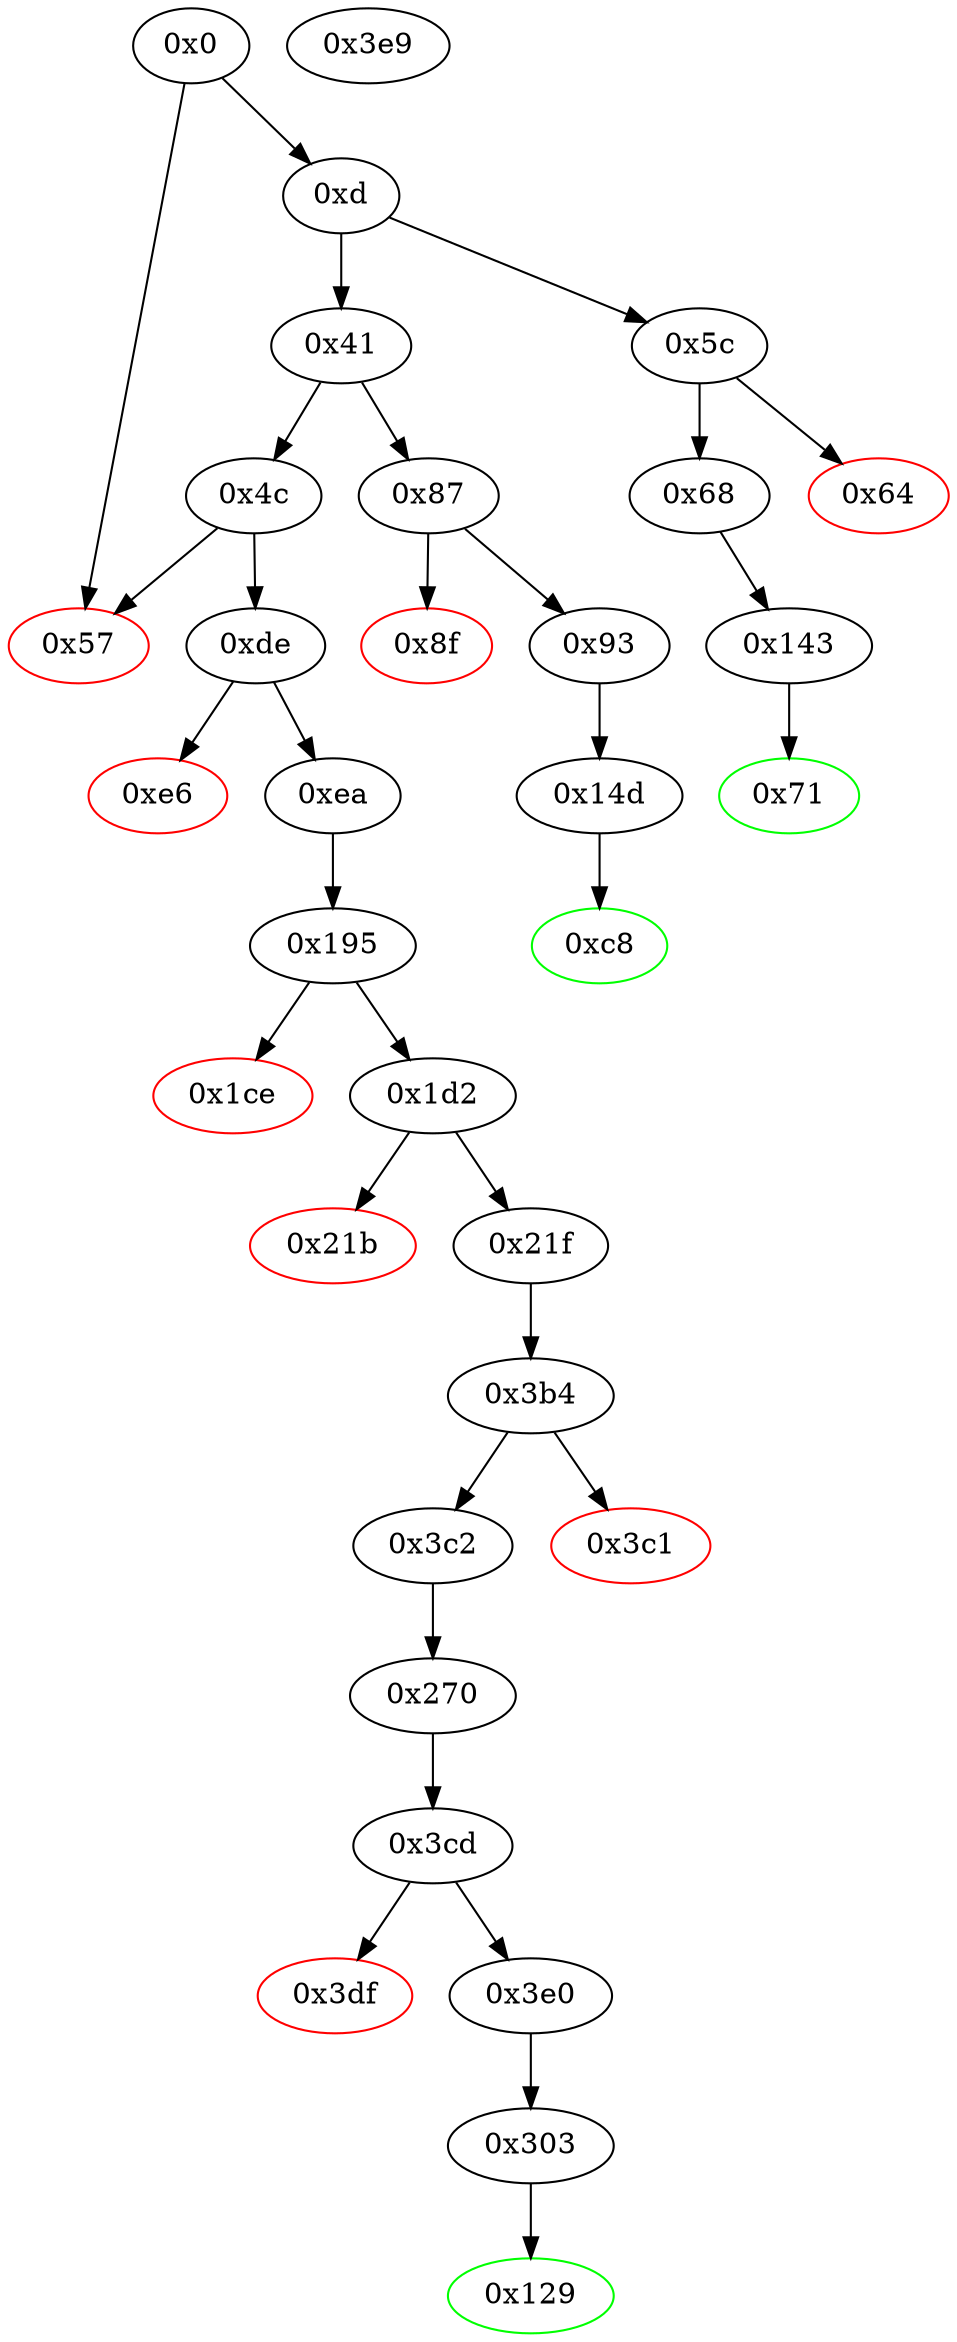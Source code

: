 strict digraph "" {
"0x64" [color=red, fillcolor=white, id="0x64", style=filled, tooltip="Block 0x64\n[0x64:0x67]\n---\nPredecessors: [0x5c]\nSuccessors: []\n---\n0x64 PUSH1 0x0\n0x66 DUP1\n0x67 REVERT\n---\n0x64: V25 = 0x0\n0x67: REVERT 0x0 0x0\n---\nEntry stack: [V11, V22]\nStack pops: 0\nStack additions: []\nExit stack: [V11, V22]\n\nDef sites:\nV11: {0xd.0x35}\nV22: {0x5c.0x5d}\n"];
"0xde" [fillcolor=white, id="0xde", style=filled, tooltip="Block 0xde\n[0xde:0xe5]\n---\nPredecessors: [0x4c]\nSuccessors: [0xe6, 0xea]\n---\n0xde JUMPDEST\n0xdf CALLVALUE\n0xe0 DUP1\n0xe1 ISZERO\n0xe2 PUSH2 0xea\n0xe5 JUMPI\n---\n0xde: JUMPDEST \n0xdf: V57 = CALLVALUE\n0xe1: V58 = ISZERO V57\n0xe2: V59 = 0xea\n0xe5: JUMPI 0xea V58\n---\nEntry stack: [V11]\nStack pops: 0\nStack additions: [V57]\nExit stack: [V11, V57]\n\nDef sites:\nV11: {0xd.0x35}\n"];
"0x0" [fillcolor=white, id="0x0", style=filled, tooltip="Block 0x0\n[0x0:0xc]\n---\nPredecessors: []\nSuccessors: [0xd, 0x57]\n---\n0x0 PUSH1 0x80\n0x2 PUSH1 0x40\n0x4 MSTORE\n0x5 PUSH1 0x4\n0x7 CALLDATASIZE\n0x8 LT\n0x9 PUSH2 0x57\n0xc JUMPI\n---\n0x0: V0 = 0x80\n0x2: V1 = 0x40\n0x4: M[0x40] = 0x80\n0x5: V2 = 0x4\n0x7: V3 = CALLDATASIZE\n0x8: V4 = LT V3 0x4\n0x9: V5 = 0x57\n0xc: JUMPI 0x57 V4\n---\nEntry stack: []\nStack pops: 0\nStack additions: []\nExit stack: []\n\nDef sites:\n"];
"0x71" [color=green, fillcolor=white, id="0x71", style=filled, tooltip="Block 0x71\n[0x71:0x86]\n---\nPredecessors: [0x143]\nSuccessors: []\n---\n0x71 JUMPDEST\n0x72 PUSH1 0x40\n0x74 MLOAD\n0x75 DUP1\n0x76 DUP3\n0x77 DUP2\n0x78 MSTORE\n0x79 PUSH1 0x20\n0x7b ADD\n0x7c SWAP2\n0x7d POP\n0x7e POP\n0x7f PUSH1 0x40\n0x81 MLOAD\n0x82 DUP1\n0x83 SWAP2\n0x84 SUB\n0x85 SWAP1\n0x86 RETURN\n---\n0x71: JUMPDEST \n0x72: V28 = 0x40\n0x74: V29 = M[0x40]\n0x78: M[V29] = V88\n0x79: V30 = 0x20\n0x7b: V31 = ADD 0x20 V29\n0x7f: V32 = 0x40\n0x81: V33 = M[0x40]\n0x84: V34 = SUB V31 V33\n0x86: RETURN V33 V34\n---\nEntry stack: [V11, V88]\nStack pops: 1\nStack additions: []\nExit stack: [V11]\n\nDef sites:\nV11: {0xd.0x35}\nV88: {0x143.0x148}\n"];
"0x3df" [color=red, fillcolor=white, id="0x3df", style=filled, tooltip="Block 0x3df\n[0x3df:0x3df]\n---\nPredecessors: [0x3cd]\nSuccessors: []\n---\n0x3df INVALID\n---\n0x3df: INVALID \n---\nEntry stack: [V11, 0x129, V68, V71, 0x0, 0x303, V173, V71, V210]\nStack pops: 0\nStack additions: []\nExit stack: [V11, 0x129, V68, V71, 0x0, 0x303, V173, V71, V210]\n\nDef sites:\nV11: {0xd.0x35}\n0x129: {0xea.0xec}\nV68: {0xea.0x10f}\nV71: {0xea.0x119}\n0x0: {0x195.0x196}\n0x303: {0x270.0x2b3}\nV173: {0x270.0x2f5}\nV71: {0xea.0x119}\nV210: {0x3cd.0x3d2}\n"];
"0x143" [fillcolor=white, id="0x143", style=filled, tooltip="Block 0x143\n[0x143:0x14c]\n---\nPredecessors: [0x68]\nSuccessors: [0x71]\n---\n0x143 JUMPDEST\n0x144 PUSH1 0x0\n0x146 PUSH1 0x1\n0x148 SLOAD\n0x149 SWAP1\n0x14a POP\n0x14b SWAP1\n0x14c JUMP\n---\n0x143: JUMPDEST \n0x144: V86 = 0x0\n0x146: V87 = 0x1\n0x148: V88 = S[0x1]\n0x14c: JUMP 0x71\n---\nEntry stack: [V11, 0x71]\nStack pops: 1\nStack additions: [V88]\nExit stack: [V11, V88]\n\nDef sites:\nV11: {0xd.0x35}\n0x71: {0x68.0x6a}\n"];
"0x8f" [color=red, fillcolor=white, id="0x8f", style=filled, tooltip="Block 0x8f\n[0x8f:0x92]\n---\nPredecessors: [0x87]\nSuccessors: []\n---\n0x8f PUSH1 0x0\n0x91 DUP1\n0x92 REVERT\n---\n0x8f: V38 = 0x0\n0x92: REVERT 0x0 0x0\n---\nEntry stack: [V11, V35]\nStack pops: 0\nStack additions: []\nExit stack: [V11, V35]\n\nDef sites:\nV11: {0xd.0x35}\nV35: {0x87.0x88}\n"];
"0x3e9" [fillcolor=white, id="0x3e9", style=filled, tooltip="Block 0x3e9\n[0x3e9:0x429]\n---\nPredecessors: []\nSuccessors: []\n---\n0x3e9 STOP\n0x3ea LOG1\n0x3eb PUSH6 0x627a7a723058\n0x3f2 SHA3\n0x3f3 MISSING 0xdb\n0x3f4 MISSING 0xac\n0x3f5 MISSING 0xde\n0x3f6 MISSING 0xdd\n0x3f7 MISSING 0x4a\n0x3f8 MISSING 0xc0\n0x3f9 MISSING 0xd\n0x3fa PUSH18 0x3dfc8de7e47cf029b25df603dd87337eed8f\n0x40d MISSING 0xdc\n0x40e PUSH27 0x47979c510029\n---\n0x3e9: STOP \n0x3ea: LOG S0 S1 S2\n0x3eb: V216 = 0x627a7a723058\n0x3f2: V217 = SHA3 0x627a7a723058 S3\n0x3f3: MISSING 0xdb\n0x3f4: MISSING 0xac\n0x3f5: MISSING 0xde\n0x3f6: MISSING 0xdd\n0x3f7: MISSING 0x4a\n0x3f8: MISSING 0xc0\n0x3f9: MISSING 0xd\n0x3fa: V218 = 0x3dfc8de7e47cf029b25df603dd87337eed8f\n0x40d: MISSING 0xdc\n0x40e: V219 = 0x47979c510029\n---\nEntry stack: []\nStack pops: 0\nStack additions: [V217, 0x3dfc8de7e47cf029b25df603dd87337eed8f, 0x47979c510029]\nExit stack: []\n\nDef sites:\n"];
"0x270" [fillcolor=white, id="0x270", style=filled, tooltip="Block 0x270\n[0x270:0x302]\n---\nPredecessors: [0x3c2]\nSuccessors: [0x3cd]\n---\n0x270 JUMPDEST\n0x271 PUSH1 0x0\n0x273 DUP1\n0x274 CALLER\n0x275 PUSH20 0xffffffffffffffffffffffffffffffffffffffff\n0x28a AND\n0x28b PUSH20 0xffffffffffffffffffffffffffffffffffffffff\n0x2a0 AND\n0x2a1 DUP2\n0x2a2 MSTORE\n0x2a3 PUSH1 0x20\n0x2a5 ADD\n0x2a6 SWAP1\n0x2a7 DUP2\n0x2a8 MSTORE\n0x2a9 PUSH1 0x20\n0x2ab ADD\n0x2ac PUSH1 0x0\n0x2ae SHA3\n0x2af DUP2\n0x2b0 SWAP1\n0x2b1 SSTORE\n0x2b2 POP\n0x2b3 PUSH2 0x303\n0x2b6 DUP3\n0x2b7 PUSH1 0x0\n0x2b9 DUP1\n0x2ba DUP7\n0x2bb PUSH20 0xffffffffffffffffffffffffffffffffffffffff\n0x2d0 AND\n0x2d1 PUSH20 0xffffffffffffffffffffffffffffffffffffffff\n0x2e6 AND\n0x2e7 DUP2\n0x2e8 MSTORE\n0x2e9 PUSH1 0x20\n0x2eb ADD\n0x2ec SWAP1\n0x2ed DUP2\n0x2ee MSTORE\n0x2ef PUSH1 0x20\n0x2f1 ADD\n0x2f2 PUSH1 0x0\n0x2f4 SHA3\n0x2f5 SLOAD\n0x2f6 PUSH2 0x3cd\n0x2f9 SWAP1\n0x2fa SWAP2\n0x2fb SWAP1\n0x2fc PUSH4 0xffffffff\n0x301 AND\n0x302 JUMP\n---\n0x270: JUMPDEST \n0x271: V149 = 0x0\n0x274: V150 = CALLER\n0x275: V151 = 0xffffffffffffffffffffffffffffffffffffffff\n0x28a: V152 = AND 0xffffffffffffffffffffffffffffffffffffffff V150\n0x28b: V153 = 0xffffffffffffffffffffffffffffffffffffffff\n0x2a0: V154 = AND 0xffffffffffffffffffffffffffffffffffffffff V152\n0x2a2: M[0x0] = V154\n0x2a3: V155 = 0x20\n0x2a5: V156 = ADD 0x20 0x0\n0x2a8: M[0x20] = 0x0\n0x2a9: V157 = 0x20\n0x2ab: V158 = ADD 0x20 0x20\n0x2ac: V159 = 0x0\n0x2ae: V160 = SHA3 0x0 0x40\n0x2b1: S[V160] = V208\n0x2b3: V161 = 0x303\n0x2b7: V162 = 0x0\n0x2bb: V163 = 0xffffffffffffffffffffffffffffffffffffffff\n0x2d0: V164 = AND 0xffffffffffffffffffffffffffffffffffffffff V68\n0x2d1: V165 = 0xffffffffffffffffffffffffffffffffffffffff\n0x2e6: V166 = AND 0xffffffffffffffffffffffffffffffffffffffff V164\n0x2e8: M[0x0] = V166\n0x2e9: V167 = 0x20\n0x2eb: V168 = ADD 0x20 0x0\n0x2ee: M[0x20] = 0x0\n0x2ef: V169 = 0x20\n0x2f1: V170 = ADD 0x20 0x20\n0x2f2: V171 = 0x0\n0x2f4: V172 = SHA3 0x0 0x40\n0x2f5: V173 = S[V172]\n0x2f6: V174 = 0x3cd\n0x2fc: V175 = 0xffffffff\n0x301: V176 = AND 0xffffffff 0x3cd\n0x302: JUMP 0x3cd\n---\nEntry stack: [V11, 0x129, V68, V71, 0x0, V208]\nStack pops: 4\nStack additions: [S3, S2, S1, 0x303, V173, S2]\nExit stack: [V11, 0x129, V68, V71, 0x0, 0x303, V173, V71]\n\nDef sites:\nV11: {0xd.0x35}\n0x129: {0xea.0xec}\nV68: {0xea.0x10f}\nV71: {0xea.0x119}\n0x0: {0x195.0x196}\nV208: {0x3c2.0x3c5}\n"];
"0x5c" [fillcolor=white, id="0x5c", style=filled, tooltip="Block 0x5c\n[0x5c:0x63]\n---\nPredecessors: [0xd]\nSuccessors: [0x64, 0x68]\n---\n0x5c JUMPDEST\n0x5d CALLVALUE\n0x5e DUP1\n0x5f ISZERO\n0x60 PUSH2 0x68\n0x63 JUMPI\n---\n0x5c: JUMPDEST \n0x5d: V22 = CALLVALUE\n0x5f: V23 = ISZERO V22\n0x60: V24 = 0x68\n0x63: JUMPI 0x68 V23\n---\nEntry stack: [V11]\nStack pops: 0\nStack additions: [V22]\nExit stack: [V11, V22]\n\nDef sites:\nV11: {0xd.0x35}\n"];
"0x1ce" [color=red, fillcolor=white, id="0x1ce", style=filled, tooltip="Block 0x1ce\n[0x1ce:0x1d1]\n---\nPredecessors: [0x195]\nSuccessors: []\n---\n0x1ce PUSH1 0x0\n0x1d0 DUP1\n0x1d1 REVERT\n---\n0x1ce: V112 = 0x0\n0x1d1: REVERT 0x0 0x0\n---\nEntry stack: [V11, 0x129, V68, V71, 0x0]\nStack pops: 0\nStack additions: []\nExit stack: [V11, 0x129, V68, V71, 0x0]\n\nDef sites:\nV11: {0xd.0x35}\n0x129: {0xea.0xec}\nV68: {0xea.0x10f}\nV71: {0xea.0x119}\n0x0: {0x195.0x196}\n"];
"0x129" [color=green, fillcolor=white, id="0x129", style=filled, tooltip="Block 0x129\n[0x129:0x142]\n---\nPredecessors: [0x303]\nSuccessors: []\n---\n0x129 JUMPDEST\n0x12a PUSH1 0x40\n0x12c MLOAD\n0x12d DUP1\n0x12e DUP3\n0x12f ISZERO\n0x130 ISZERO\n0x131 ISZERO\n0x132 ISZERO\n0x133 DUP2\n0x134 MSTORE\n0x135 PUSH1 0x20\n0x137 ADD\n0x138 SWAP2\n0x139 POP\n0x13a POP\n0x13b PUSH1 0x40\n0x13d MLOAD\n0x13e DUP1\n0x13f SWAP2\n0x140 SUB\n0x141 SWAP1\n0x142 RETURN\n---\n0x129: JUMPDEST \n0x12a: V75 = 0x40\n0x12c: V76 = M[0x40]\n0x12f: V77 = ISZERO 0x1\n0x130: V78 = ISZERO 0x0\n0x131: V79 = ISZERO 0x1\n0x132: V80 = ISZERO 0x0\n0x134: M[V76] = 0x1\n0x135: V81 = 0x20\n0x137: V82 = ADD 0x20 V76\n0x13b: V83 = 0x40\n0x13d: V84 = M[0x40]\n0x140: V85 = SUB V82 V84\n0x142: RETURN V84 V85\n---\nEntry stack: [V11, 0x1]\nStack pops: 1\nStack additions: []\nExit stack: [V11]\n\nDef sites:\nV11: {0xd.0x35}\n0x1: {0x303.0x3ab}\n"];
"0x3cd" [fillcolor=white, id="0x3cd", style=filled, tooltip="Block 0x3cd\n[0x3cd:0x3de]\n---\nPredecessors: [0x270]\nSuccessors: [0x3df, 0x3e0]\n---\n0x3cd JUMPDEST\n0x3ce PUSH1 0x0\n0x3d0 DUP2\n0x3d1 DUP4\n0x3d2 ADD\n0x3d3 SWAP1\n0x3d4 POP\n0x3d5 DUP3\n0x3d6 DUP2\n0x3d7 LT\n0x3d8 ISZERO\n0x3d9 ISZERO\n0x3da ISZERO\n0x3db PUSH2 0x3e0\n0x3de JUMPI\n---\n0x3cd: JUMPDEST \n0x3ce: V209 = 0x0\n0x3d2: V210 = ADD V173 V71\n0x3d7: V211 = LT V210 V173\n0x3d8: V212 = ISZERO V211\n0x3d9: V213 = ISZERO V212\n0x3da: V214 = ISZERO V213\n0x3db: V215 = 0x3e0\n0x3de: JUMPI 0x3e0 V214\n---\nEntry stack: [V11, 0x129, V68, V71, 0x0, 0x303, V173, V71]\nStack pops: 2\nStack additions: [S1, S0, V210]\nExit stack: [V11, 0x129, V68, V71, 0x0, 0x303, V173, V71, V210]\n\nDef sites:\nV11: {0xd.0x35}\n0x129: {0xea.0xec}\nV68: {0xea.0x10f}\nV71: {0xea.0x119}\n0x0: {0x195.0x196}\n0x303: {0x270.0x2b3}\nV173: {0x270.0x2f5}\nV71: {0xea.0x119}\n"];
"0x3b4" [fillcolor=white, id="0x3b4", style=filled, tooltip="Block 0x3b4\n[0x3b4:0x3c0]\n---\nPredecessors: [0x21f]\nSuccessors: [0x3c1, 0x3c2]\n---\n0x3b4 JUMPDEST\n0x3b5 PUSH1 0x0\n0x3b7 DUP3\n0x3b8 DUP3\n0x3b9 GT\n0x3ba ISZERO\n0x3bb ISZERO\n0x3bc ISZERO\n0x3bd PUSH2 0x3c2\n0x3c0 JUMPI\n---\n0x3b4: JUMPDEST \n0x3b5: V202 = 0x0\n0x3b9: V203 = GT V71 V145\n0x3ba: V204 = ISZERO V203\n0x3bb: V205 = ISZERO V204\n0x3bc: V206 = ISZERO V205\n0x3bd: V207 = 0x3c2\n0x3c0: JUMPI 0x3c2 V206\n---\nEntry stack: [V11, 0x129, V68, V71, 0x0, 0x270, V145, V71]\nStack pops: 2\nStack additions: [S1, S0, 0x0]\nExit stack: [V11, 0x129, V68, V71, 0x0, 0x270, V145, V71, 0x0]\n\nDef sites:\nV11: {0xd.0x35}\n0x129: {0xea.0xec}\nV68: {0xea.0x10f}\nV71: {0xea.0x119}\n0x0: {0x195.0x196}\n0x270: {0x21f.0x220}\nV145: {0x21f.0x262}\nV71: {0xea.0x119}\n"];
"0x41" [fillcolor=white, id="0x41", style=filled, tooltip="Block 0x41\n[0x41:0x4b]\n---\nPredecessors: [0xd]\nSuccessors: [0x4c, 0x87]\n---\n0x41 DUP1\n0x42 PUSH4 0x70a08231\n0x47 EQ\n0x48 PUSH2 0x87\n0x4b JUMPI\n---\n0x42: V15 = 0x70a08231\n0x47: V16 = EQ 0x70a08231 V11\n0x48: V17 = 0x87\n0x4b: JUMPI 0x87 V16\n---\nEntry stack: [V11]\nStack pops: 1\nStack additions: [S0]\nExit stack: [V11]\n\nDef sites:\nV11: {0xd.0x35}\n"];
"0x21b" [color=red, fillcolor=white, id="0x21b", style=filled, tooltip="Block 0x21b\n[0x21b:0x21e]\n---\nPredecessors: [0x1d2]\nSuccessors: []\n---\n0x21b PUSH1 0x0\n0x21d DUP1\n0x21e REVERT\n---\n0x21b: V131 = 0x0\n0x21e: REVERT 0x0 0x0\n---\nEntry stack: [V11, 0x129, V68, V71, 0x0]\nStack pops: 0\nStack additions: []\nExit stack: [V11, 0x129, V68, V71, 0x0]\n\nDef sites:\nV11: {0xd.0x35}\n0x129: {0xea.0xec}\nV68: {0xea.0x10f}\nV71: {0xea.0x119}\n0x0: {0x195.0x196}\n"];
"0xc8" [color=green, fillcolor=white, id="0xc8", style=filled, tooltip="Block 0xc8\n[0xc8:0xdd]\n---\nPredecessors: [0x14d]\nSuccessors: []\n---\n0xc8 JUMPDEST\n0xc9 PUSH1 0x40\n0xcb MLOAD\n0xcc DUP1\n0xcd DUP3\n0xce DUP2\n0xcf MSTORE\n0xd0 PUSH1 0x20\n0xd2 ADD\n0xd3 SWAP2\n0xd4 POP\n0xd5 POP\n0xd6 PUSH1 0x40\n0xd8 MLOAD\n0xd9 DUP1\n0xda SWAP2\n0xdb SUB\n0xdc SWAP1\n0xdd RETURN\n---\n0xc8: JUMPDEST \n0xc9: V50 = 0x40\n0xcb: V51 = M[0x40]\n0xcf: M[V51] = V101\n0xd0: V52 = 0x20\n0xd2: V53 = ADD 0x20 V51\n0xd6: V54 = 0x40\n0xd8: V55 = M[0x40]\n0xdb: V56 = SUB V53 V55\n0xdd: RETURN V55 V56\n---\nEntry stack: [V11, V101]\nStack pops: 1\nStack additions: []\nExit stack: [V11]\n\nDef sites:\nV11: {0xd.0x35}\nV101: {0x14d.0x18e}\n"];
"0x3e0" [fillcolor=white, id="0x3e0", style=filled, tooltip="Block 0x3e0\n[0x3e0:0x3e8]\n---\nPredecessors: [0x3cd]\nSuccessors: [0x303]\n---\n0x3e0 JUMPDEST\n0x3e1 DUP1\n0x3e2 SWAP1\n0x3e3 POP\n0x3e4 SWAP3\n0x3e5 SWAP2\n0x3e6 POP\n0x3e7 POP\n0x3e8 JUMP\n---\n0x3e0: JUMPDEST \n0x3e8: JUMP 0x303\n---\nEntry stack: [V11, 0x129, V68, V71, 0x0, 0x303, V173, V71, V210]\nStack pops: 4\nStack additions: [S0]\nExit stack: [V11, 0x129, V68, V71, 0x0, V210]\n\nDef sites:\nV11: {0xd.0x35}\n0x129: {0xea.0xec}\nV68: {0xea.0x10f}\nV71: {0xea.0x119}\n0x0: {0x195.0x196}\n0x303: {0x270.0x2b3}\nV173: {0x270.0x2f5}\nV71: {0xea.0x119}\nV210: {0x3cd.0x3d2}\n"];
"0x3c2" [fillcolor=white, id="0x3c2", style=filled, tooltip="Block 0x3c2\n[0x3c2:0x3cc]\n---\nPredecessors: [0x3b4]\nSuccessors: [0x270]\n---\n0x3c2 JUMPDEST\n0x3c3 DUP2\n0x3c4 DUP4\n0x3c5 SUB\n0x3c6 SWAP1\n0x3c7 POP\n0x3c8 SWAP3\n0x3c9 SWAP2\n0x3ca POP\n0x3cb POP\n0x3cc JUMP\n---\n0x3c2: JUMPDEST \n0x3c5: V208 = SUB V145 V71\n0x3cc: JUMP 0x270\n---\nEntry stack: [V11, 0x129, V68, V71, 0x0, 0x270, V145, V71, 0x0]\nStack pops: 4\nStack additions: [V208]\nExit stack: [V11, 0x129, V68, V71, 0x0, V208]\n\nDef sites:\nV11: {0xd.0x35}\n0x129: {0xea.0xec}\nV68: {0xea.0x10f}\nV71: {0xea.0x119}\n0x0: {0x195.0x196}\n0x270: {0x21f.0x220}\nV145: {0x21f.0x262}\nV71: {0xea.0x119}\n0x0: {0x3b4.0x3b5}\n"];
"0x1d2" [fillcolor=white, id="0x1d2", style=filled, tooltip="Block 0x1d2\n[0x1d2:0x21a]\n---\nPredecessors: [0x195]\nSuccessors: [0x21b, 0x21f]\n---\n0x1d2 JUMPDEST\n0x1d3 PUSH1 0x0\n0x1d5 DUP1\n0x1d6 CALLER\n0x1d7 PUSH20 0xffffffffffffffffffffffffffffffffffffffff\n0x1ec AND\n0x1ed PUSH20 0xffffffffffffffffffffffffffffffffffffffff\n0x202 AND\n0x203 DUP2\n0x204 MSTORE\n0x205 PUSH1 0x20\n0x207 ADD\n0x208 SWAP1\n0x209 DUP2\n0x20a MSTORE\n0x20b PUSH1 0x20\n0x20d ADD\n0x20e PUSH1 0x0\n0x210 SHA3\n0x211 SLOAD\n0x212 DUP3\n0x213 GT\n0x214 ISZERO\n0x215 ISZERO\n0x216 ISZERO\n0x217 PUSH2 0x21f\n0x21a JUMPI\n---\n0x1d2: JUMPDEST \n0x1d3: V113 = 0x0\n0x1d6: V114 = CALLER\n0x1d7: V115 = 0xffffffffffffffffffffffffffffffffffffffff\n0x1ec: V116 = AND 0xffffffffffffffffffffffffffffffffffffffff V114\n0x1ed: V117 = 0xffffffffffffffffffffffffffffffffffffffff\n0x202: V118 = AND 0xffffffffffffffffffffffffffffffffffffffff V116\n0x204: M[0x0] = V118\n0x205: V119 = 0x20\n0x207: V120 = ADD 0x20 0x0\n0x20a: M[0x20] = 0x0\n0x20b: V121 = 0x20\n0x20d: V122 = ADD 0x20 0x20\n0x20e: V123 = 0x0\n0x210: V124 = SHA3 0x0 0x40\n0x211: V125 = S[V124]\n0x213: V126 = GT V71 V125\n0x214: V127 = ISZERO V126\n0x215: V128 = ISZERO V127\n0x216: V129 = ISZERO V128\n0x217: V130 = 0x21f\n0x21a: JUMPI 0x21f V129\n---\nEntry stack: [V11, 0x129, V68, V71, 0x0]\nStack pops: 2\nStack additions: [S1, S0]\nExit stack: [V11, 0x129, V68, V71, 0x0]\n\nDef sites:\nV11: {0xd.0x35}\n0x129: {0xea.0xec}\nV68: {0xea.0x10f}\nV71: {0xea.0x119}\n0x0: {0x195.0x196}\n"];
"0x57" [color=red, fillcolor=white, id="0x57", style=filled, tooltip="Block 0x57\n[0x57:0x5b]\n---\nPredecessors: [0x0, 0x4c]\nSuccessors: []\n---\n0x57 JUMPDEST\n0x58 PUSH1 0x0\n0x5a DUP1\n0x5b REVERT\n---\n0x57: JUMPDEST \n0x58: V21 = 0x0\n0x5b: REVERT 0x0 0x0\n---\nEntry stack: [V11]\nStack pops: 0\nStack additions: []\nExit stack: [V11]\n\nDef sites:\nV11: {0xd.0x35}\n"];
"0x87" [fillcolor=white, id="0x87", style=filled, tooltip="Block 0x87\n[0x87:0x8e]\n---\nPredecessors: [0x41]\nSuccessors: [0x8f, 0x93]\n---\n0x87 JUMPDEST\n0x88 CALLVALUE\n0x89 DUP1\n0x8a ISZERO\n0x8b PUSH2 0x93\n0x8e JUMPI\n---\n0x87: JUMPDEST \n0x88: V35 = CALLVALUE\n0x8a: V36 = ISZERO V35\n0x8b: V37 = 0x93\n0x8e: JUMPI 0x93 V36\n---\nEntry stack: [V11]\nStack pops: 0\nStack additions: [V35]\nExit stack: [V11, V35]\n\nDef sites:\nV11: {0xd.0x35}\n"];
"0x21f" [fillcolor=white, id="0x21f", style=filled, tooltip="Block 0x21f\n[0x21f:0x26f]\n---\nPredecessors: [0x1d2]\nSuccessors: [0x3b4]\n---\n0x21f JUMPDEST\n0x220 PUSH2 0x270\n0x223 DUP3\n0x224 PUSH1 0x0\n0x226 DUP1\n0x227 CALLER\n0x228 PUSH20 0xffffffffffffffffffffffffffffffffffffffff\n0x23d AND\n0x23e PUSH20 0xffffffffffffffffffffffffffffffffffffffff\n0x253 AND\n0x254 DUP2\n0x255 MSTORE\n0x256 PUSH1 0x20\n0x258 ADD\n0x259 SWAP1\n0x25a DUP2\n0x25b MSTORE\n0x25c PUSH1 0x20\n0x25e ADD\n0x25f PUSH1 0x0\n0x261 SHA3\n0x262 SLOAD\n0x263 PUSH2 0x3b4\n0x266 SWAP1\n0x267 SWAP2\n0x268 SWAP1\n0x269 PUSH4 0xffffffff\n0x26e AND\n0x26f JUMP\n---\n0x21f: JUMPDEST \n0x220: V132 = 0x270\n0x224: V133 = 0x0\n0x227: V134 = CALLER\n0x228: V135 = 0xffffffffffffffffffffffffffffffffffffffff\n0x23d: V136 = AND 0xffffffffffffffffffffffffffffffffffffffff V134\n0x23e: V137 = 0xffffffffffffffffffffffffffffffffffffffff\n0x253: V138 = AND 0xffffffffffffffffffffffffffffffffffffffff V136\n0x255: M[0x0] = V138\n0x256: V139 = 0x20\n0x258: V140 = ADD 0x20 0x0\n0x25b: M[0x20] = 0x0\n0x25c: V141 = 0x20\n0x25e: V142 = ADD 0x20 0x20\n0x25f: V143 = 0x0\n0x261: V144 = SHA3 0x0 0x40\n0x262: V145 = S[V144]\n0x263: V146 = 0x3b4\n0x269: V147 = 0xffffffff\n0x26e: V148 = AND 0xffffffff 0x3b4\n0x26f: JUMP 0x3b4\n---\nEntry stack: [V11, 0x129, V68, V71, 0x0]\nStack pops: 2\nStack additions: [S1, S0, 0x270, V145, S1]\nExit stack: [V11, 0x129, V68, V71, 0x0, 0x270, V145, V71]\n\nDef sites:\nV11: {0xd.0x35}\n0x129: {0xea.0xec}\nV68: {0xea.0x10f}\nV71: {0xea.0x119}\n0x0: {0x195.0x196}\n"];
"0x93" [fillcolor=white, id="0x93", style=filled, tooltip="Block 0x93\n[0x93:0xc7]\n---\nPredecessors: [0x87]\nSuccessors: [0x14d]\n---\n0x93 JUMPDEST\n0x94 POP\n0x95 PUSH2 0xc8\n0x98 PUSH1 0x4\n0x9a DUP1\n0x9b CALLDATASIZE\n0x9c SUB\n0x9d DUP2\n0x9e ADD\n0x9f SWAP1\n0xa0 DUP1\n0xa1 DUP1\n0xa2 CALLDATALOAD\n0xa3 PUSH20 0xffffffffffffffffffffffffffffffffffffffff\n0xb8 AND\n0xb9 SWAP1\n0xba PUSH1 0x20\n0xbc ADD\n0xbd SWAP1\n0xbe SWAP3\n0xbf SWAP2\n0xc0 SWAP1\n0xc1 POP\n0xc2 POP\n0xc3 POP\n0xc4 PUSH2 0x14d\n0xc7 JUMP\n---\n0x93: JUMPDEST \n0x95: V39 = 0xc8\n0x98: V40 = 0x4\n0x9b: V41 = CALLDATASIZE\n0x9c: V42 = SUB V41 0x4\n0x9e: V43 = ADD 0x4 V42\n0xa2: V44 = CALLDATALOAD 0x4\n0xa3: V45 = 0xffffffffffffffffffffffffffffffffffffffff\n0xb8: V46 = AND 0xffffffffffffffffffffffffffffffffffffffff V44\n0xba: V47 = 0x20\n0xbc: V48 = ADD 0x20 0x4\n0xc4: V49 = 0x14d\n0xc7: JUMP 0x14d\n---\nEntry stack: [V11, V35]\nStack pops: 1\nStack additions: [0xc8, V46]\nExit stack: [V11, 0xc8, V46]\n\nDef sites:\nV11: {0xd.0x35}\nV35: {0x87.0x88}\n"];
"0x4c" [fillcolor=white, id="0x4c", style=filled, tooltip="Block 0x4c\n[0x4c:0x56]\n---\nPredecessors: [0x41]\nSuccessors: [0x57, 0xde]\n---\n0x4c DUP1\n0x4d PUSH4 0xa9059cbb\n0x52 EQ\n0x53 PUSH2 0xde\n0x56 JUMPI\n---\n0x4d: V18 = 0xa9059cbb\n0x52: V19 = EQ 0xa9059cbb V11\n0x53: V20 = 0xde\n0x56: JUMPI 0xde V19\n---\nEntry stack: [V11]\nStack pops: 1\nStack additions: [S0]\nExit stack: [V11]\n\nDef sites:\nV11: {0xd.0x35}\n"];
"0x303" [fillcolor=white, id="0x303", style=filled, tooltip="Block 0x303\n[0x303:0x3b3]\n---\nPredecessors: [0x3e0]\nSuccessors: [0x129]\n---\n0x303 JUMPDEST\n0x304 PUSH1 0x0\n0x306 DUP1\n0x307 DUP6\n0x308 PUSH20 0xffffffffffffffffffffffffffffffffffffffff\n0x31d AND\n0x31e PUSH20 0xffffffffffffffffffffffffffffffffffffffff\n0x333 AND\n0x334 DUP2\n0x335 MSTORE\n0x336 PUSH1 0x20\n0x338 ADD\n0x339 SWAP1\n0x33a DUP2\n0x33b MSTORE\n0x33c PUSH1 0x20\n0x33e ADD\n0x33f PUSH1 0x0\n0x341 SHA3\n0x342 DUP2\n0x343 SWAP1\n0x344 SSTORE\n0x345 POP\n0x346 DUP3\n0x347 PUSH20 0xffffffffffffffffffffffffffffffffffffffff\n0x35c AND\n0x35d CALLER\n0x35e PUSH20 0xffffffffffffffffffffffffffffffffffffffff\n0x373 AND\n0x374 PUSH32 0xddf252ad1be2c89b69c2b068fc378daa952ba7f163c4a11628f55a4df523b3ef\n0x395 DUP5\n0x396 PUSH1 0x40\n0x398 MLOAD\n0x399 DUP1\n0x39a DUP3\n0x39b DUP2\n0x39c MSTORE\n0x39d PUSH1 0x20\n0x39f ADD\n0x3a0 SWAP2\n0x3a1 POP\n0x3a2 POP\n0x3a3 PUSH1 0x40\n0x3a5 MLOAD\n0x3a6 DUP1\n0x3a7 SWAP2\n0x3a8 SUB\n0x3a9 SWAP1\n0x3aa LOG3\n0x3ab PUSH1 0x1\n0x3ad SWAP1\n0x3ae POP\n0x3af SWAP3\n0x3b0 SWAP2\n0x3b1 POP\n0x3b2 POP\n0x3b3 JUMP\n---\n0x303: JUMPDEST \n0x304: V177 = 0x0\n0x308: V178 = 0xffffffffffffffffffffffffffffffffffffffff\n0x31d: V179 = AND 0xffffffffffffffffffffffffffffffffffffffff V68\n0x31e: V180 = 0xffffffffffffffffffffffffffffffffffffffff\n0x333: V181 = AND 0xffffffffffffffffffffffffffffffffffffffff V179\n0x335: M[0x0] = V181\n0x336: V182 = 0x20\n0x338: V183 = ADD 0x20 0x0\n0x33b: M[0x20] = 0x0\n0x33c: V184 = 0x20\n0x33e: V185 = ADD 0x20 0x20\n0x33f: V186 = 0x0\n0x341: V187 = SHA3 0x0 0x40\n0x344: S[V187] = V210\n0x347: V188 = 0xffffffffffffffffffffffffffffffffffffffff\n0x35c: V189 = AND 0xffffffffffffffffffffffffffffffffffffffff V68\n0x35d: V190 = CALLER\n0x35e: V191 = 0xffffffffffffffffffffffffffffffffffffffff\n0x373: V192 = AND 0xffffffffffffffffffffffffffffffffffffffff V190\n0x374: V193 = 0xddf252ad1be2c89b69c2b068fc378daa952ba7f163c4a11628f55a4df523b3ef\n0x396: V194 = 0x40\n0x398: V195 = M[0x40]\n0x39c: M[V195] = V71\n0x39d: V196 = 0x20\n0x39f: V197 = ADD 0x20 V195\n0x3a3: V198 = 0x40\n0x3a5: V199 = M[0x40]\n0x3a8: V200 = SUB V197 V199\n0x3aa: LOG V199 V200 0xddf252ad1be2c89b69c2b068fc378daa952ba7f163c4a11628f55a4df523b3ef V192 V189\n0x3ab: V201 = 0x1\n0x3b3: JUMP 0x129\n---\nEntry stack: [V11, 0x129, V68, V71, 0x0, V210]\nStack pops: 5\nStack additions: [0x1]\nExit stack: [V11, 0x1]\n\nDef sites:\nV11: {0xd.0x35}\n0x129: {0xea.0xec}\nV68: {0xea.0x10f}\nV71: {0xea.0x119}\n0x0: {0x195.0x196}\nV210: {0x3cd.0x3d2}\n"];
"0xd" [fillcolor=white, id="0xd", style=filled, tooltip="Block 0xd\n[0xd:0x40]\n---\nPredecessors: [0x0]\nSuccessors: [0x41, 0x5c]\n---\n0xd PUSH1 0x0\n0xf CALLDATALOAD\n0x10 PUSH29 0x100000000000000000000000000000000000000000000000000000000\n0x2e SWAP1\n0x2f DIV\n0x30 PUSH4 0xffffffff\n0x35 AND\n0x36 DUP1\n0x37 PUSH4 0x18160ddd\n0x3c EQ\n0x3d PUSH2 0x5c\n0x40 JUMPI\n---\n0xd: V6 = 0x0\n0xf: V7 = CALLDATALOAD 0x0\n0x10: V8 = 0x100000000000000000000000000000000000000000000000000000000\n0x2f: V9 = DIV V7 0x100000000000000000000000000000000000000000000000000000000\n0x30: V10 = 0xffffffff\n0x35: V11 = AND 0xffffffff V9\n0x37: V12 = 0x18160ddd\n0x3c: V13 = EQ 0x18160ddd V11\n0x3d: V14 = 0x5c\n0x40: JUMPI 0x5c V13\n---\nEntry stack: []\nStack pops: 0\nStack additions: [V11]\nExit stack: [V11]\n\nDef sites:\n"];
"0x68" [fillcolor=white, id="0x68", style=filled, tooltip="Block 0x68\n[0x68:0x70]\n---\nPredecessors: [0x5c]\nSuccessors: [0x143]\n---\n0x68 JUMPDEST\n0x69 POP\n0x6a PUSH2 0x71\n0x6d PUSH2 0x143\n0x70 JUMP\n---\n0x68: JUMPDEST \n0x6a: V26 = 0x71\n0x6d: V27 = 0x143\n0x70: JUMP 0x143\n---\nEntry stack: [V11, V22]\nStack pops: 1\nStack additions: [0x71]\nExit stack: [V11, 0x71]\n\nDef sites:\nV11: {0xd.0x35}\nV22: {0x5c.0x5d}\n"];
"0x195" [fillcolor=white, id="0x195", style=filled, tooltip="Block 0x195\n[0x195:0x1cd]\n---\nPredecessors: [0xea]\nSuccessors: [0x1ce, 0x1d2]\n---\n0x195 JUMPDEST\n0x196 PUSH1 0x0\n0x198 DUP1\n0x199 PUSH20 0xffffffffffffffffffffffffffffffffffffffff\n0x1ae AND\n0x1af DUP4\n0x1b0 PUSH20 0xffffffffffffffffffffffffffffffffffffffff\n0x1c5 AND\n0x1c6 EQ\n0x1c7 ISZERO\n0x1c8 ISZERO\n0x1c9 ISZERO\n0x1ca PUSH2 0x1d2\n0x1cd JUMPI\n---\n0x195: JUMPDEST \n0x196: V102 = 0x0\n0x199: V103 = 0xffffffffffffffffffffffffffffffffffffffff\n0x1ae: V104 = AND 0xffffffffffffffffffffffffffffffffffffffff 0x0\n0x1b0: V105 = 0xffffffffffffffffffffffffffffffffffffffff\n0x1c5: V106 = AND 0xffffffffffffffffffffffffffffffffffffffff V68\n0x1c6: V107 = EQ V106 0x0\n0x1c7: V108 = ISZERO V107\n0x1c8: V109 = ISZERO V108\n0x1c9: V110 = ISZERO V109\n0x1ca: V111 = 0x1d2\n0x1cd: JUMPI 0x1d2 V110\n---\nEntry stack: [V11, 0x129, V68, V71]\nStack pops: 2\nStack additions: [S1, S0, 0x0]\nExit stack: [V11, 0x129, V68, V71, 0x0]\n\nDef sites:\nV11: {0xd.0x35}\n0x129: {0xea.0xec}\nV68: {0xea.0x10f}\nV71: {0xea.0x119}\n"];
"0xe6" [color=red, fillcolor=white, id="0xe6", style=filled, tooltip="Block 0xe6\n[0xe6:0xe9]\n---\nPredecessors: [0xde]\nSuccessors: []\n---\n0xe6 PUSH1 0x0\n0xe8 DUP1\n0xe9 REVERT\n---\n0xe6: V60 = 0x0\n0xe9: REVERT 0x0 0x0\n---\nEntry stack: [V11, V57]\nStack pops: 0\nStack additions: []\nExit stack: [V11, V57]\n\nDef sites:\nV11: {0xd.0x35}\nV57: {0xde.0xdf}\n"];
"0x14d" [fillcolor=white, id="0x14d", style=filled, tooltip="Block 0x14d\n[0x14d:0x194]\n---\nPredecessors: [0x93]\nSuccessors: [0xc8]\n---\n0x14d JUMPDEST\n0x14e PUSH1 0x0\n0x150 DUP1\n0x151 PUSH1 0x0\n0x153 DUP4\n0x154 PUSH20 0xffffffffffffffffffffffffffffffffffffffff\n0x169 AND\n0x16a PUSH20 0xffffffffffffffffffffffffffffffffffffffff\n0x17f AND\n0x180 DUP2\n0x181 MSTORE\n0x182 PUSH1 0x20\n0x184 ADD\n0x185 SWAP1\n0x186 DUP2\n0x187 MSTORE\n0x188 PUSH1 0x20\n0x18a ADD\n0x18b PUSH1 0x0\n0x18d SHA3\n0x18e SLOAD\n0x18f SWAP1\n0x190 POP\n0x191 SWAP2\n0x192 SWAP1\n0x193 POP\n0x194 JUMP\n---\n0x14d: JUMPDEST \n0x14e: V89 = 0x0\n0x151: V90 = 0x0\n0x154: V91 = 0xffffffffffffffffffffffffffffffffffffffff\n0x169: V92 = AND 0xffffffffffffffffffffffffffffffffffffffff V46\n0x16a: V93 = 0xffffffffffffffffffffffffffffffffffffffff\n0x17f: V94 = AND 0xffffffffffffffffffffffffffffffffffffffff V92\n0x181: M[0x0] = V94\n0x182: V95 = 0x20\n0x184: V96 = ADD 0x20 0x0\n0x187: M[0x20] = 0x0\n0x188: V97 = 0x20\n0x18a: V98 = ADD 0x20 0x20\n0x18b: V99 = 0x0\n0x18d: V100 = SHA3 0x0 0x40\n0x18e: V101 = S[V100]\n0x194: JUMP 0xc8\n---\nEntry stack: [V11, 0xc8, V46]\nStack pops: 2\nStack additions: [V101]\nExit stack: [V11, V101]\n\nDef sites:\nV11: {0xd.0x35}\n0xc8: {0x93.0x95}\nV46: {0x93.0xb8}\n"];
"0xea" [fillcolor=white, id="0xea", style=filled, tooltip="Block 0xea\n[0xea:0x128]\n---\nPredecessors: [0xde]\nSuccessors: [0x195]\n---\n0xea JUMPDEST\n0xeb POP\n0xec PUSH2 0x129\n0xef PUSH1 0x4\n0xf1 DUP1\n0xf2 CALLDATASIZE\n0xf3 SUB\n0xf4 DUP2\n0xf5 ADD\n0xf6 SWAP1\n0xf7 DUP1\n0xf8 DUP1\n0xf9 CALLDATALOAD\n0xfa PUSH20 0xffffffffffffffffffffffffffffffffffffffff\n0x10f AND\n0x110 SWAP1\n0x111 PUSH1 0x20\n0x113 ADD\n0x114 SWAP1\n0x115 SWAP3\n0x116 SWAP2\n0x117 SWAP1\n0x118 DUP1\n0x119 CALLDATALOAD\n0x11a SWAP1\n0x11b PUSH1 0x20\n0x11d ADD\n0x11e SWAP1\n0x11f SWAP3\n0x120 SWAP2\n0x121 SWAP1\n0x122 POP\n0x123 POP\n0x124 POP\n0x125 PUSH2 0x195\n0x128 JUMP\n---\n0xea: JUMPDEST \n0xec: V61 = 0x129\n0xef: V62 = 0x4\n0xf2: V63 = CALLDATASIZE\n0xf3: V64 = SUB V63 0x4\n0xf5: V65 = ADD 0x4 V64\n0xf9: V66 = CALLDATALOAD 0x4\n0xfa: V67 = 0xffffffffffffffffffffffffffffffffffffffff\n0x10f: V68 = AND 0xffffffffffffffffffffffffffffffffffffffff V66\n0x111: V69 = 0x20\n0x113: V70 = ADD 0x20 0x4\n0x119: V71 = CALLDATALOAD 0x24\n0x11b: V72 = 0x20\n0x11d: V73 = ADD 0x20 0x24\n0x125: V74 = 0x195\n0x128: JUMP 0x195\n---\nEntry stack: [V11, V57]\nStack pops: 1\nStack additions: [0x129, V68, V71]\nExit stack: [V11, 0x129, V68, V71]\n\nDef sites:\nV11: {0xd.0x35}\nV57: {0xde.0xdf}\n"];
"0x3c1" [color=red, fillcolor=white, id="0x3c1", style=filled, tooltip="Block 0x3c1\n[0x3c1:0x3c1]\n---\nPredecessors: [0x3b4]\nSuccessors: []\n---\n0x3c1 INVALID\n---\n0x3c1: INVALID \n---\nEntry stack: [V11, 0x129, V68, V71, 0x0, 0x270, V145, V71, 0x0]\nStack pops: 0\nStack additions: []\nExit stack: [V11, 0x129, V68, V71, 0x0, 0x270, V145, V71, 0x0]\n\nDef sites:\nV11: {0xd.0x35}\n0x129: {0xea.0xec}\nV68: {0xea.0x10f}\nV71: {0xea.0x119}\n0x0: {0x195.0x196}\n0x270: {0x21f.0x220}\nV145: {0x21f.0x262}\nV71: {0xea.0x119}\n0x0: {0x3b4.0x3b5}\n"];
"0xde" -> "0xea";
"0xde" -> "0xe6";
"0x0" -> "0xd";
"0x0" -> "0x57";
"0x143" -> "0x71";
"0x270" -> "0x3cd";
"0x5c" -> "0x64";
"0x5c" -> "0x68";
"0x3cd" -> "0x3e0";
"0x3cd" -> "0x3df";
"0x3b4" -> "0x3c1";
"0x3b4" -> "0x3c2";
"0x41" -> "0x4c";
"0x41" -> "0x87";
"0x3e0" -> "0x303";
"0x3c2" -> "0x270";
"0x1d2" -> "0x21b";
"0x1d2" -> "0x21f";
"0x87" -> "0x8f";
"0x87" -> "0x93";
"0x21f" -> "0x3b4";
"0x93" -> "0x14d";
"0x4c" -> "0xde";
"0x4c" -> "0x57";
"0x303" -> "0x129";
"0xd" -> "0x41";
"0xd" -> "0x5c";
"0x68" -> "0x143";
"0x195" -> "0x1ce";
"0x195" -> "0x1d2";
"0x14d" -> "0xc8";
"0xea" -> "0x195";
}
